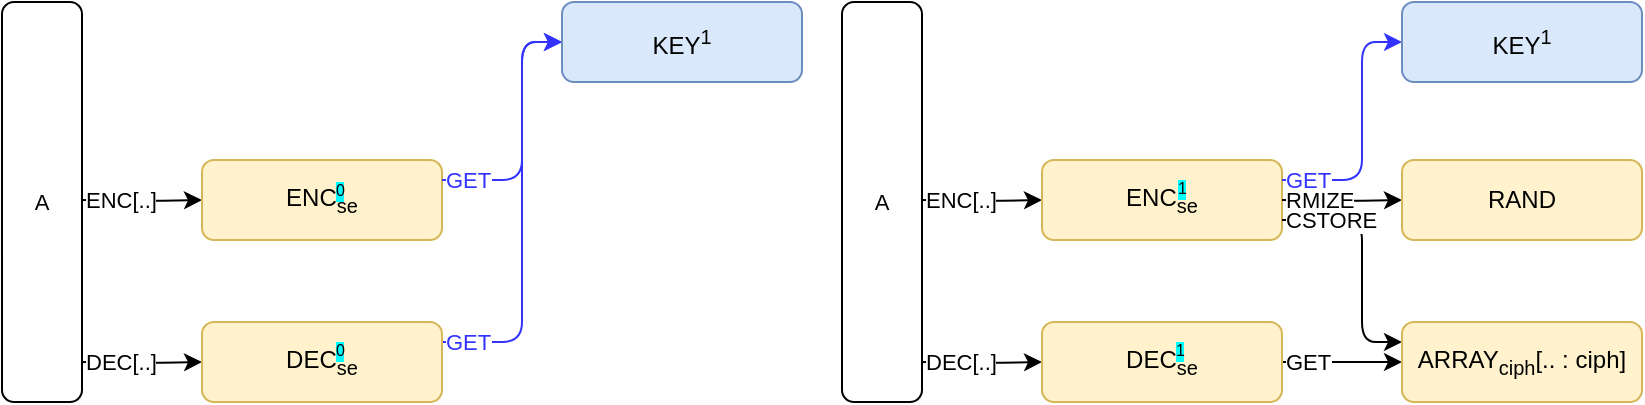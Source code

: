 <mxfile version="12.2.9" type="device" pages="1"><diagram id="xJSIGuNxlJO1YPHD9Vcm" name="Page-1"><mxGraphModel dx="746" dy="509" grid="1" gridSize="10" guides="1" tooltips="1" connect="1" arrows="1" fold="1" page="1" pageScale="1" pageWidth="1654" pageHeight="1169" math="0" shadow="0"><root><mxCell id="0"/><mxCell id="1" parent="0"/><mxCell id="zPIuAUTArbj21rFynpwa-102" value="&lt;font color=&quot;#000000&quot;&gt;A&lt;/font&gt;" style="rounded=1;whiteSpace=wrap;html=1;labelBackgroundColor=none;fontSize=11;fontColor=#3333FF;" parent="1" vertex="1"><mxGeometry x="60" y="80" width="40" height="200" as="geometry"/></mxCell><mxCell id="zPIuAUTArbj21rFynpwa-110" value="&lt;font color=&quot;#000000&quot;&gt;ENC[..]&lt;/font&gt;" style="edgeStyle=orthogonalEdgeStyle;rounded=1;orthogonalLoop=1;jettySize=auto;html=1;entryX=0;entryY=0.5;entryDx=0;entryDy=0;strokeColor=#000000;fontSize=11;fontColor=#3333FF;align=left;exitX=0.989;exitY=0.428;exitDx=0;exitDy=0;exitPerimeter=0;" parent="1" target="zPIuAUTArbj21rFynpwa-103" edge="1"><mxGeometry x="-1" relative="1" as="geometry"><mxPoint x="100" y="179" as="sourcePoint"/><mxPoint as="offset"/></mxGeometry></mxCell><mxCell id="zPIuAUTArbj21rFynpwa-103" value="ENC&lt;sub&gt;se&lt;/sub&gt;" style="rounded=1;whiteSpace=wrap;html=1;fillColor=#fff2cc;strokeColor=#d6b656;" parent="1" vertex="1"><mxGeometry x="160" y="159" width="120" height="40" as="geometry"/></mxCell><mxCell id="zPIuAUTArbj21rFynpwa-117" value="GET" style="edgeStyle=orthogonalEdgeStyle;rounded=1;orthogonalLoop=1;jettySize=auto;html=1;exitX=1;exitY=0.25;exitDx=0;exitDy=0;entryX=0;entryY=0.5;entryDx=0;entryDy=0;strokeColor=#3333FF;fontSize=11;fontColor=#3333FF;align=left;" parent="1" source="zPIuAUTArbj21rFynpwa-114" target="C93Ttgsemfl_TqDKBeYD-3" edge="1"><mxGeometry x="-0.619" y="40" relative="1" as="geometry"><Array as="points"><mxPoint x="320" y="250"/><mxPoint x="320" y="100"/></Array><mxPoint as="offset"/><mxPoint x="400" y="70" as="targetPoint"/></mxGeometry></mxCell><mxCell id="zPIuAUTArbj21rFynpwa-118" value="&lt;font color=&quot;#000000&quot;&gt;DEC[..]&lt;/font&gt;" style="edgeStyle=orthogonalEdgeStyle;rounded=1;orthogonalLoop=1;jettySize=auto;html=1;entryX=0;entryY=0.5;entryDx=0;entryDy=0;strokeColor=#000000;fontSize=11;fontColor=#3333FF;align=left;" parent="1" target="zPIuAUTArbj21rFynpwa-114" edge="1"><mxGeometry x="-1" relative="1" as="geometry"><mxPoint as="offset"/><mxPoint x="100" y="260" as="sourcePoint"/></mxGeometry></mxCell><mxCell id="zPIuAUTArbj21rFynpwa-114" value="DEC&lt;sub&gt;se&lt;/sub&gt;" style="rounded=1;whiteSpace=wrap;html=1;fillColor=#fff2cc;strokeColor=#d6b656;" parent="1" vertex="1"><mxGeometry x="160" y="240" width="120" height="40" as="geometry"/></mxCell><mxCell id="zPIuAUTArbj21rFynpwa-115" value="0" style="text;html=1;resizable=0;points=[];autosize=1;align=left;verticalAlign=top;spacingTop=-4;fontSize=8;labelBackgroundColor=#00FFFF;" parent="1" vertex="1"><mxGeometry x="225" y="247" width="20" height="20" as="geometry"/></mxCell><mxCell id="C93Ttgsemfl_TqDKBeYD-1" value="GET" style="edgeStyle=orthogonalEdgeStyle;rounded=1;orthogonalLoop=1;jettySize=auto;html=1;exitX=1;exitY=0.25;exitDx=0;exitDy=0;entryX=0;entryY=0.5;entryDx=0;entryDy=0;strokeColor=#3333FF;fontSize=11;fontColor=#3333FF;align=left;" edge="1" parent="1" target="C93Ttgsemfl_TqDKBeYD-3"><mxGeometry x="-0.38" y="40" relative="1" as="geometry"><Array as="points"><mxPoint x="320" y="169"/><mxPoint x="320" y="100"/></Array><mxPoint as="offset"/><mxPoint x="280" y="169" as="sourcePoint"/></mxGeometry></mxCell><mxCell id="C93Ttgsemfl_TqDKBeYD-3" value="KEY&lt;sup&gt;1&lt;/sup&gt;" style="rounded=1;whiteSpace=wrap;html=1;fillColor=#dae8fc;strokeColor=#6c8ebf;" vertex="1" parent="1"><mxGeometry x="340" y="80" width="120" height="40" as="geometry"/></mxCell><mxCell id="C93Ttgsemfl_TqDKBeYD-7" value="&lt;font color=&quot;#000000&quot;&gt;A&lt;/font&gt;" style="rounded=1;whiteSpace=wrap;html=1;labelBackgroundColor=none;fontSize=11;fontColor=#3333FF;" vertex="1" parent="1"><mxGeometry x="480" y="80" width="40" height="200" as="geometry"/></mxCell><mxCell id="C93Ttgsemfl_TqDKBeYD-8" value="&lt;font color=&quot;#000000&quot;&gt;ENC[..]&lt;/font&gt;" style="edgeStyle=orthogonalEdgeStyle;rounded=1;orthogonalLoop=1;jettySize=auto;html=1;entryX=0;entryY=0.5;entryDx=0;entryDy=0;strokeColor=#000000;fontSize=11;fontColor=#3333FF;align=left;exitX=0.989;exitY=0.428;exitDx=0;exitDy=0;exitPerimeter=0;" edge="1" parent="1" target="C93Ttgsemfl_TqDKBeYD-9"><mxGeometry x="-1" relative="1" as="geometry"><mxPoint x="520" y="179" as="sourcePoint"/><mxPoint as="offset"/></mxGeometry></mxCell><mxCell id="C93Ttgsemfl_TqDKBeYD-9" value="ENC&lt;sub&gt;se&lt;/sub&gt;" style="rounded=1;whiteSpace=wrap;html=1;fillColor=#fff2cc;strokeColor=#d6b656;" vertex="1" parent="1"><mxGeometry x="580" y="159" width="120" height="40" as="geometry"/></mxCell><mxCell id="C93Ttgsemfl_TqDKBeYD-11" value="&lt;font color=&quot;#000000&quot;&gt;DEC[..]&lt;/font&gt;" style="edgeStyle=orthogonalEdgeStyle;rounded=1;orthogonalLoop=1;jettySize=auto;html=1;entryX=0;entryY=0.5;entryDx=0;entryDy=0;strokeColor=#000000;fontSize=11;fontColor=#3333FF;align=left;" edge="1" parent="1" target="C93Ttgsemfl_TqDKBeYD-12"><mxGeometry x="-1" relative="1" as="geometry"><mxPoint as="offset"/><mxPoint x="520" y="260" as="sourcePoint"/></mxGeometry></mxCell><mxCell id="C93Ttgsemfl_TqDKBeYD-20" value="GET" style="edgeStyle=orthogonalEdgeStyle;rounded=0;orthogonalLoop=1;jettySize=auto;html=1;exitX=1;exitY=0.5;exitDx=0;exitDy=0;entryX=0;entryY=0.5;entryDx=0;entryDy=0;align=left;" edge="1" parent="1" source="C93Ttgsemfl_TqDKBeYD-12" target="C93Ttgsemfl_TqDKBeYD-19"><mxGeometry x="-1" relative="1" as="geometry"><mxPoint as="offset"/></mxGeometry></mxCell><mxCell id="C93Ttgsemfl_TqDKBeYD-12" value="DEC&lt;sub&gt;se&lt;/sub&gt;" style="rounded=1;whiteSpace=wrap;html=1;fillColor=#fff2cc;strokeColor=#d6b656;" vertex="1" parent="1"><mxGeometry x="580" y="240" width="120" height="40" as="geometry"/></mxCell><mxCell id="C93Ttgsemfl_TqDKBeYD-13" value="1" style="text;html=1;resizable=0;points=[];autosize=1;align=left;verticalAlign=top;spacingTop=-4;fontSize=8;labelBackgroundColor=#00FFFF;" vertex="1" parent="1"><mxGeometry x="645" y="247" width="20" height="10" as="geometry"/></mxCell><mxCell id="C93Ttgsemfl_TqDKBeYD-14" value="GET" style="edgeStyle=orthogonalEdgeStyle;rounded=1;orthogonalLoop=1;jettySize=auto;html=1;exitX=1;exitY=0.25;exitDx=0;exitDy=0;entryX=0;entryY=0.5;entryDx=0;entryDy=0;strokeColor=#3333FF;fontSize=11;fontColor=#3333FF;align=left;" edge="1" parent="1" target="C93Ttgsemfl_TqDKBeYD-16"><mxGeometry x="-0.38" y="40" relative="1" as="geometry"><Array as="points"><mxPoint x="740" y="169"/><mxPoint x="740" y="100"/></Array><mxPoint as="offset"/><mxPoint x="700" y="169" as="sourcePoint"/></mxGeometry></mxCell><mxCell id="C93Ttgsemfl_TqDKBeYD-15" value="&lt;font color=&quot;#000000&quot;&gt;RMIZE&lt;/font&gt;" style="edgeStyle=orthogonalEdgeStyle;rounded=1;orthogonalLoop=1;jettySize=auto;html=1;exitX=1;exitY=0.5;exitDx=0;exitDy=0;entryX=0;entryY=0.5;entryDx=0;entryDy=0;strokeColor=#000000;fontSize=11;fontColor=#3333FF;align=left;" edge="1" parent="1" target="C93Ttgsemfl_TqDKBeYD-17"><mxGeometry x="-1" relative="1" as="geometry"><mxPoint as="offset"/><mxPoint x="700" y="179" as="sourcePoint"/></mxGeometry></mxCell><mxCell id="C93Ttgsemfl_TqDKBeYD-16" value="KEY&lt;sup&gt;1&lt;/sup&gt;" style="rounded=1;whiteSpace=wrap;html=1;fillColor=#dae8fc;strokeColor=#6c8ebf;" vertex="1" parent="1"><mxGeometry x="760" y="80" width="120" height="40" as="geometry"/></mxCell><mxCell id="C93Ttgsemfl_TqDKBeYD-17" value="RAND" style="rounded=1;whiteSpace=wrap;html=1;fillColor=#fff2cc;strokeColor=#d6b656;" vertex="1" parent="1"><mxGeometry x="760" y="159" width="120" height="40" as="geometry"/></mxCell><mxCell id="C93Ttgsemfl_TqDKBeYD-18" value="&lt;font color=&quot;#000000&quot;&gt;CSTORE&lt;/font&gt;" style="edgeStyle=orthogonalEdgeStyle;rounded=1;orthogonalLoop=1;jettySize=auto;html=1;exitX=1;exitY=0.75;exitDx=0;exitDy=0;entryX=0;entryY=0.25;entryDx=0;entryDy=0;strokeColor=#000000;fontSize=11;fontColor=#3333FF;align=left;" edge="1" parent="1" target="C93Ttgsemfl_TqDKBeYD-19"><mxGeometry x="-0.339" y="-40" relative="1" as="geometry"><Array as="points"><mxPoint x="740" y="189"/><mxPoint x="740" y="250"/></Array><mxPoint as="offset"/><mxPoint x="700" y="189" as="sourcePoint"/></mxGeometry></mxCell><mxCell id="C93Ttgsemfl_TqDKBeYD-19" value="ARRAY&lt;sub&gt;ciph&lt;/sub&gt;[.. : ciph]" style="rounded=1;whiteSpace=wrap;html=1;fillColor=#fff2cc;strokeColor=#d6b656;" vertex="1" parent="1"><mxGeometry x="760" y="240" width="120" height="40" as="geometry"/></mxCell><mxCell id="C93Ttgsemfl_TqDKBeYD-21" value="0" style="text;html=1;resizable=0;points=[];autosize=1;align=left;verticalAlign=top;spacingTop=-4;fontSize=8;labelBackgroundColor=#00FFFF;" vertex="1" parent="1"><mxGeometry x="225" y="167" width="20" height="20" as="geometry"/></mxCell><mxCell id="C93Ttgsemfl_TqDKBeYD-22" value="1" style="text;html=1;resizable=0;points=[];autosize=1;align=left;verticalAlign=top;spacingTop=-4;fontSize=8;labelBackgroundColor=#00FFFF;" vertex="1" parent="1"><mxGeometry x="646" y="166" width="20" height="10" as="geometry"/></mxCell></root></mxGraphModel></diagram></mxfile>